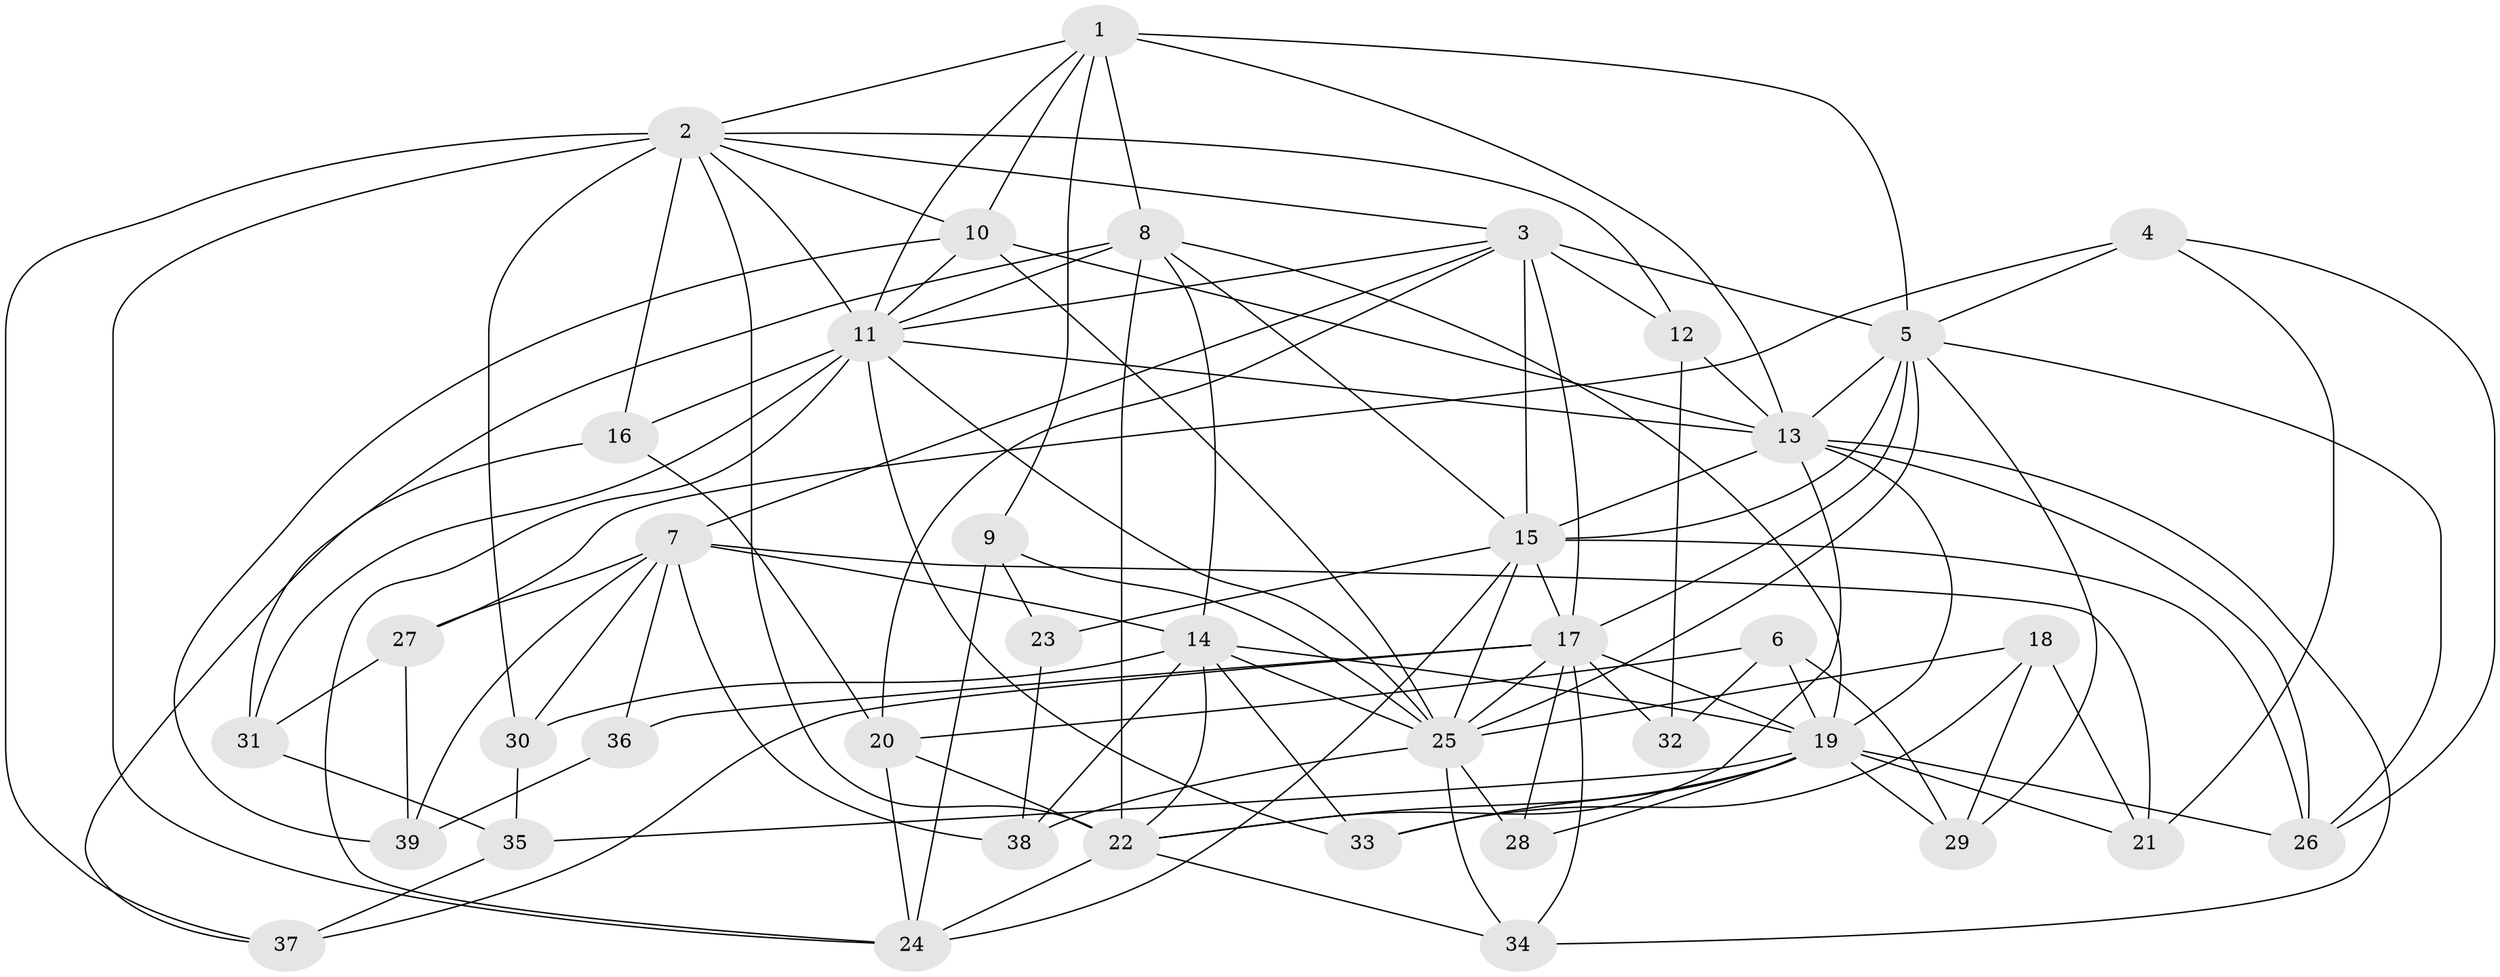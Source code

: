 // original degree distribution, {4: 1.0}
// Generated by graph-tools (version 1.1) at 2025/53/03/04/25 22:53:40]
// undirected, 39 vertices, 115 edges
graph export_dot {
  node [color=gray90,style=filled];
  1;
  2;
  3;
  4;
  5;
  6;
  7;
  8;
  9;
  10;
  11;
  12;
  13;
  14;
  15;
  16;
  17;
  18;
  19;
  20;
  21;
  22;
  23;
  24;
  25;
  26;
  27;
  28;
  29;
  30;
  31;
  32;
  33;
  34;
  35;
  36;
  37;
  38;
  39;
  1 -- 2 [weight=1.0];
  1 -- 5 [weight=2.0];
  1 -- 8 [weight=1.0];
  1 -- 9 [weight=1.0];
  1 -- 10 [weight=1.0];
  1 -- 11 [weight=1.0];
  1 -- 13 [weight=1.0];
  2 -- 3 [weight=1.0];
  2 -- 10 [weight=1.0];
  2 -- 11 [weight=1.0];
  2 -- 12 [weight=1.0];
  2 -- 16 [weight=3.0];
  2 -- 22 [weight=1.0];
  2 -- 24 [weight=1.0];
  2 -- 30 [weight=1.0];
  2 -- 37 [weight=1.0];
  3 -- 5 [weight=1.0];
  3 -- 7 [weight=1.0];
  3 -- 11 [weight=1.0];
  3 -- 12 [weight=1.0];
  3 -- 15 [weight=1.0];
  3 -- 17 [weight=1.0];
  3 -- 20 [weight=1.0];
  4 -- 5 [weight=1.0];
  4 -- 21 [weight=1.0];
  4 -- 26 [weight=1.0];
  4 -- 27 [weight=1.0];
  5 -- 13 [weight=1.0];
  5 -- 15 [weight=1.0];
  5 -- 17 [weight=1.0];
  5 -- 25 [weight=1.0];
  5 -- 26 [weight=1.0];
  5 -- 29 [weight=1.0];
  6 -- 19 [weight=1.0];
  6 -- 20 [weight=1.0];
  6 -- 29 [weight=1.0];
  6 -- 32 [weight=1.0];
  7 -- 14 [weight=2.0];
  7 -- 21 [weight=1.0];
  7 -- 27 [weight=1.0];
  7 -- 30 [weight=1.0];
  7 -- 36 [weight=2.0];
  7 -- 38 [weight=1.0];
  7 -- 39 [weight=1.0];
  8 -- 11 [weight=1.0];
  8 -- 14 [weight=2.0];
  8 -- 15 [weight=1.0];
  8 -- 19 [weight=1.0];
  8 -- 22 [weight=3.0];
  8 -- 31 [weight=1.0];
  9 -- 23 [weight=1.0];
  9 -- 24 [weight=1.0];
  9 -- 25 [weight=1.0];
  10 -- 11 [weight=1.0];
  10 -- 13 [weight=1.0];
  10 -- 25 [weight=1.0];
  10 -- 39 [weight=1.0];
  11 -- 13 [weight=1.0];
  11 -- 16 [weight=2.0];
  11 -- 24 [weight=1.0];
  11 -- 25 [weight=1.0];
  11 -- 31 [weight=1.0];
  11 -- 33 [weight=1.0];
  12 -- 13 [weight=3.0];
  12 -- 32 [weight=1.0];
  13 -- 15 [weight=1.0];
  13 -- 19 [weight=1.0];
  13 -- 22 [weight=1.0];
  13 -- 26 [weight=1.0];
  13 -- 34 [weight=1.0];
  14 -- 19 [weight=1.0];
  14 -- 22 [weight=1.0];
  14 -- 25 [weight=1.0];
  14 -- 30 [weight=1.0];
  14 -- 33 [weight=1.0];
  14 -- 38 [weight=1.0];
  15 -- 17 [weight=2.0];
  15 -- 23 [weight=2.0];
  15 -- 24 [weight=1.0];
  15 -- 25 [weight=1.0];
  15 -- 26 [weight=2.0];
  16 -- 20 [weight=2.0];
  16 -- 37 [weight=1.0];
  17 -- 19 [weight=1.0];
  17 -- 25 [weight=1.0];
  17 -- 28 [weight=1.0];
  17 -- 32 [weight=2.0];
  17 -- 34 [weight=1.0];
  17 -- 36 [weight=1.0];
  17 -- 37 [weight=1.0];
  18 -- 21 [weight=1.0];
  18 -- 25 [weight=1.0];
  18 -- 29 [weight=1.0];
  18 -- 33 [weight=1.0];
  19 -- 21 [weight=1.0];
  19 -- 22 [weight=1.0];
  19 -- 26 [weight=1.0];
  19 -- 28 [weight=1.0];
  19 -- 29 [weight=1.0];
  19 -- 33 [weight=1.0];
  19 -- 35 [weight=1.0];
  20 -- 22 [weight=3.0];
  20 -- 24 [weight=1.0];
  22 -- 24 [weight=1.0];
  22 -- 34 [weight=1.0];
  23 -- 38 [weight=1.0];
  25 -- 28 [weight=2.0];
  25 -- 34 [weight=1.0];
  25 -- 38 [weight=1.0];
  27 -- 31 [weight=1.0];
  27 -- 39 [weight=1.0];
  30 -- 35 [weight=1.0];
  31 -- 35 [weight=1.0];
  35 -- 37 [weight=1.0];
  36 -- 39 [weight=1.0];
}

